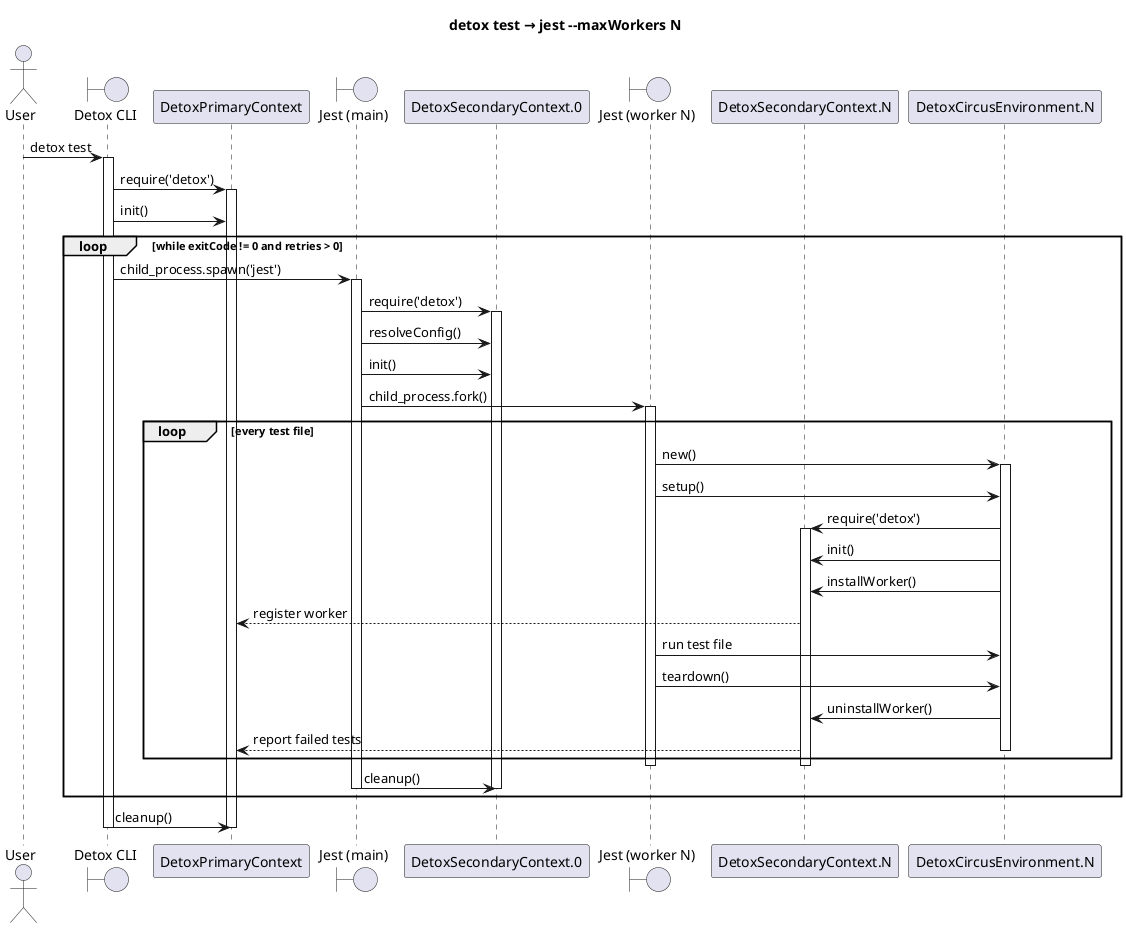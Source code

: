 @startuml

title "detox test → jest --maxWorkers N"

actor User
boundary "Detox CLI" as CLI
participant "DetoxPrimaryContext" as Pri
boundary "Jest (main)" as Jest0
participant "DetoxSecondaryContext.0" as Sec0
boundary "Jest (worker N)" as JestN
participant "DetoxSecondaryContext.N" as SecN
participant "DetoxCircusEnvironment.N" as Env

User -> CLI: detox test
activate CLI
CLI -> Pri: require('detox')
activate Pri
CLI -> Pri: init()
loop while exitCode != 0 and retries > 0
  CLI -> Jest0: child_process.spawn('jest')
  activate Jest0
  Jest0 -> Sec0: require('detox')
  activate Sec0
  Jest0 -> Sec0: resolveConfig()
  Jest0 -> Sec0: init()
  Jest0 -> JestN: child_process.fork()
  activate JestN
  loop every test file
    JestN -> Env: new()
    activate Env
    JestN -> Env: setup()
    Env -> SecN: require('detox')
    activate SecN
    Env -> SecN: init()
    Env -> SecN: installWorker()
    SecN --> Pri: register worker
    JestN -> Env: run test file
    JestN -> Env: teardown()
    Env -> SecN: uninstallWorker()
    SecN --> Pri: report failed tests
    deactivate Env
  end loop
  deactivate SecN
  deactivate JestN
  Jest0 -> Sec0: cleanup()
  deactivate Sec0
  deactivate Jest0
end loop
CLI -> Pri: cleanup()
deactivate Pri
deactivate CLI

@enduml
